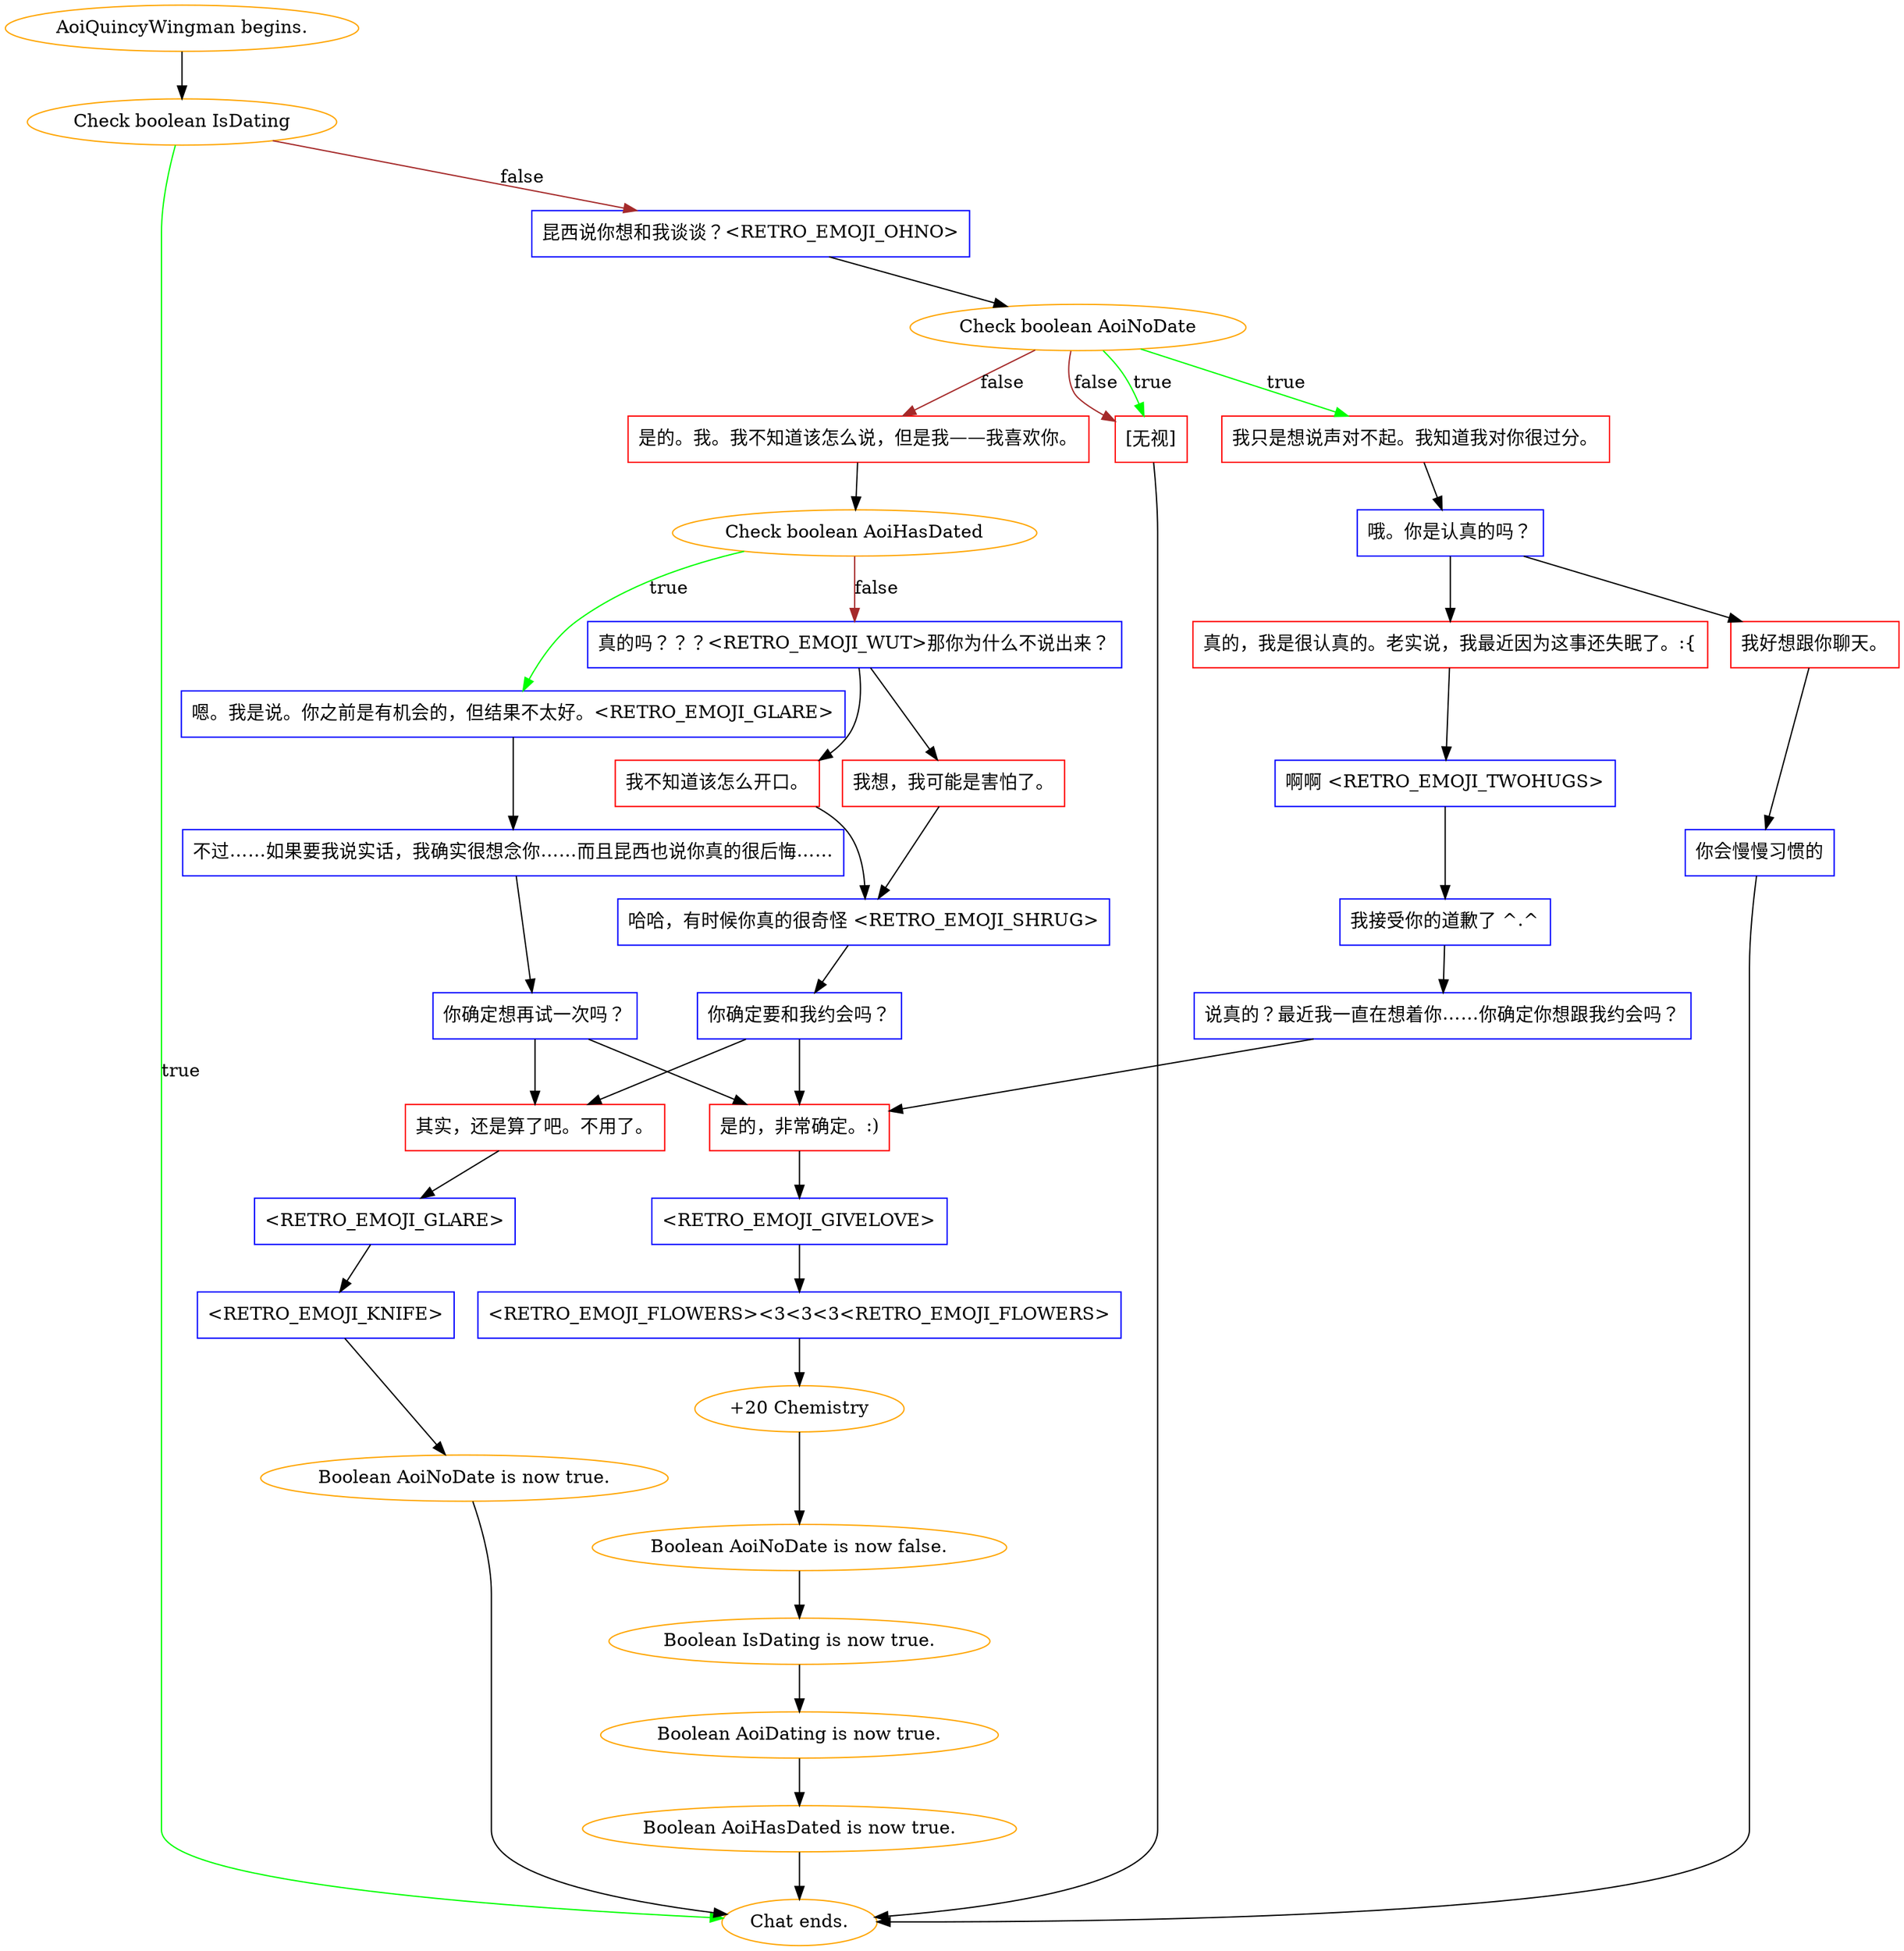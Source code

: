 digraph {
	"AoiQuincyWingman begins." [color=orange];
		"AoiQuincyWingman begins." -> j3019970215;
	j3019970215 [label="Check boolean IsDating",color=orange];
		j3019970215 -> "Chat ends." [label=true,color=green];
		j3019970215 -> j3787811432 [label=false,color=brown];
	"Chat ends." [color=orange];
	j3787811432 [label="昆西说你想和我谈谈？<RETRO_EMOJI_OHNO>",shape=box,color=blue];
		j3787811432 -> j2090659694;
	j2090659694 [label="Check boolean AoiNoDate",color=orange];
		j2090659694 -> j2919902592 [label=true,color=green];
		j2090659694 -> j2424094220 [label=true,color=green];
		j2090659694 -> j560649173 [label=false,color=brown];
		j2090659694 -> j2424094220 [label=false,color=brown];
	j2919902592 [label="我只是想说声对不起。我知道我对你很过分。",shape=box,color=red];
		j2919902592 -> j4180521881;
	j2424094220 [label="[无视]",shape=box,color=red];
		j2424094220 -> "Chat ends.";
	j560649173 [label="是的。我。我不知道该怎么说，但是我——我喜欢你。",shape=box,color=red];
		j560649173 -> j2092692906;
	j4180521881 [label="哦。你是认真的吗？",shape=box,color=blue];
		j4180521881 -> j3339517278;
		j4180521881 -> j3832629365;
	j2092692906 [label="Check boolean AoiHasDated",color=orange];
		j2092692906 -> j4192039365 [label=true,color=green];
		j2092692906 -> j4072754686 [label=false,color=brown];
	j3339517278 [label="我好想跟你聊天。",shape=box,color=red];
		j3339517278 -> j2689295745;
	j3832629365 [label="真的，我是很认真的。老实说，我最近因为这事还失眠了。:{",shape=box,color=red];
		j3832629365 -> j3582433690;
	j4192039365 [label="嗯。我是说。你之前是有机会的，但结果不太好。<RETRO_EMOJI_GLARE>",shape=box,color=blue];
		j4192039365 -> j4261114317;
	j4072754686 [label="真的吗？？？<RETRO_EMOJI_WUT>那你为什么不说出来？",shape=box,color=blue];
		j4072754686 -> j1407879859;
		j4072754686 -> j1343078482;
	j2689295745 [label="你会慢慢习惯的",shape=box,color=blue];
		j2689295745 -> "Chat ends.";
	j3582433690 [label="啊啊 <RETRO_EMOJI_TWOHUGS>",shape=box,color=blue];
		j3582433690 -> j1287388133;
	j4261114317 [label="不过……如果要我说实话，我确实很想念你……而且昆西也说你真的很后悔……",shape=box,color=blue];
		j4261114317 -> j508650090;
	j1407879859 [label="我不知道该怎么开口。",shape=box,color=red];
		j1407879859 -> j3413658593;
	j1343078482 [label="我想，我可能是害怕了。",shape=box,color=red];
		j1343078482 -> j3413658593;
	j1287388133 [label="我接受你的道歉了 ^.^",shape=box,color=blue];
		j1287388133 -> j1418605737;
	j508650090 [label="你确定想再试一次吗？",shape=box,color=blue];
		j508650090 -> j1154765057;
		j508650090 -> j1080093511;
	j3413658593 [label="哈哈，有时候你真的很奇怪 <RETRO_EMOJI_SHRUG>",shape=box,color=blue];
		j3413658593 -> j179697689;
	j1418605737 [label="说真的？最近我一直在想着你……你确定你想跟我约会吗？",shape=box,color=blue];
		j1418605737 -> j1080093511;
	j1154765057 [label="其实，还是算了吧。不用了。",shape=box,color=red];
		j1154765057 -> j3052766069;
	j1080093511 [label="是的，非常确定。:)",shape=box,color=red];
		j1080093511 -> j3547614891;
	j179697689 [label="你确定要和我约会吗？",shape=box,color=blue];
		j179697689 -> j1154765057;
		j179697689 -> j1080093511;
	j3052766069 [label="<RETRO_EMOJI_GLARE>",shape=box,color=blue];
		j3052766069 -> j1929523632;
	j3547614891 [label="<RETRO_EMOJI_GIVELOVE>",shape=box,color=blue];
		j3547614891 -> j3887382278;
	j1929523632 [label="<RETRO_EMOJI_KNIFE>",shape=box,color=blue];
		j1929523632 -> j2246494386;
	j3887382278 [label="<RETRO_EMOJI_FLOWERS><3<3<3<RETRO_EMOJI_FLOWERS>",shape=box,color=blue];
		j3887382278 -> j1201894450;
	j2246494386 [label="Boolean AoiNoDate is now true.",color=orange];
		j2246494386 -> "Chat ends.";
	j1201894450 [label="+20 Chemistry",color=orange];
		j1201894450 -> j464508756;
	j464508756 [label="Boolean AoiNoDate is now false.",color=orange];
		j464508756 -> j582697020;
	j582697020 [label="Boolean IsDating is now true.",color=orange];
		j582697020 -> j1668092738;
	j1668092738 [label="Boolean AoiDating is now true.",color=orange];
		j1668092738 -> j3997275345;
	j3997275345 [label="Boolean AoiHasDated is now true.",color=orange];
		j3997275345 -> "Chat ends.";
}